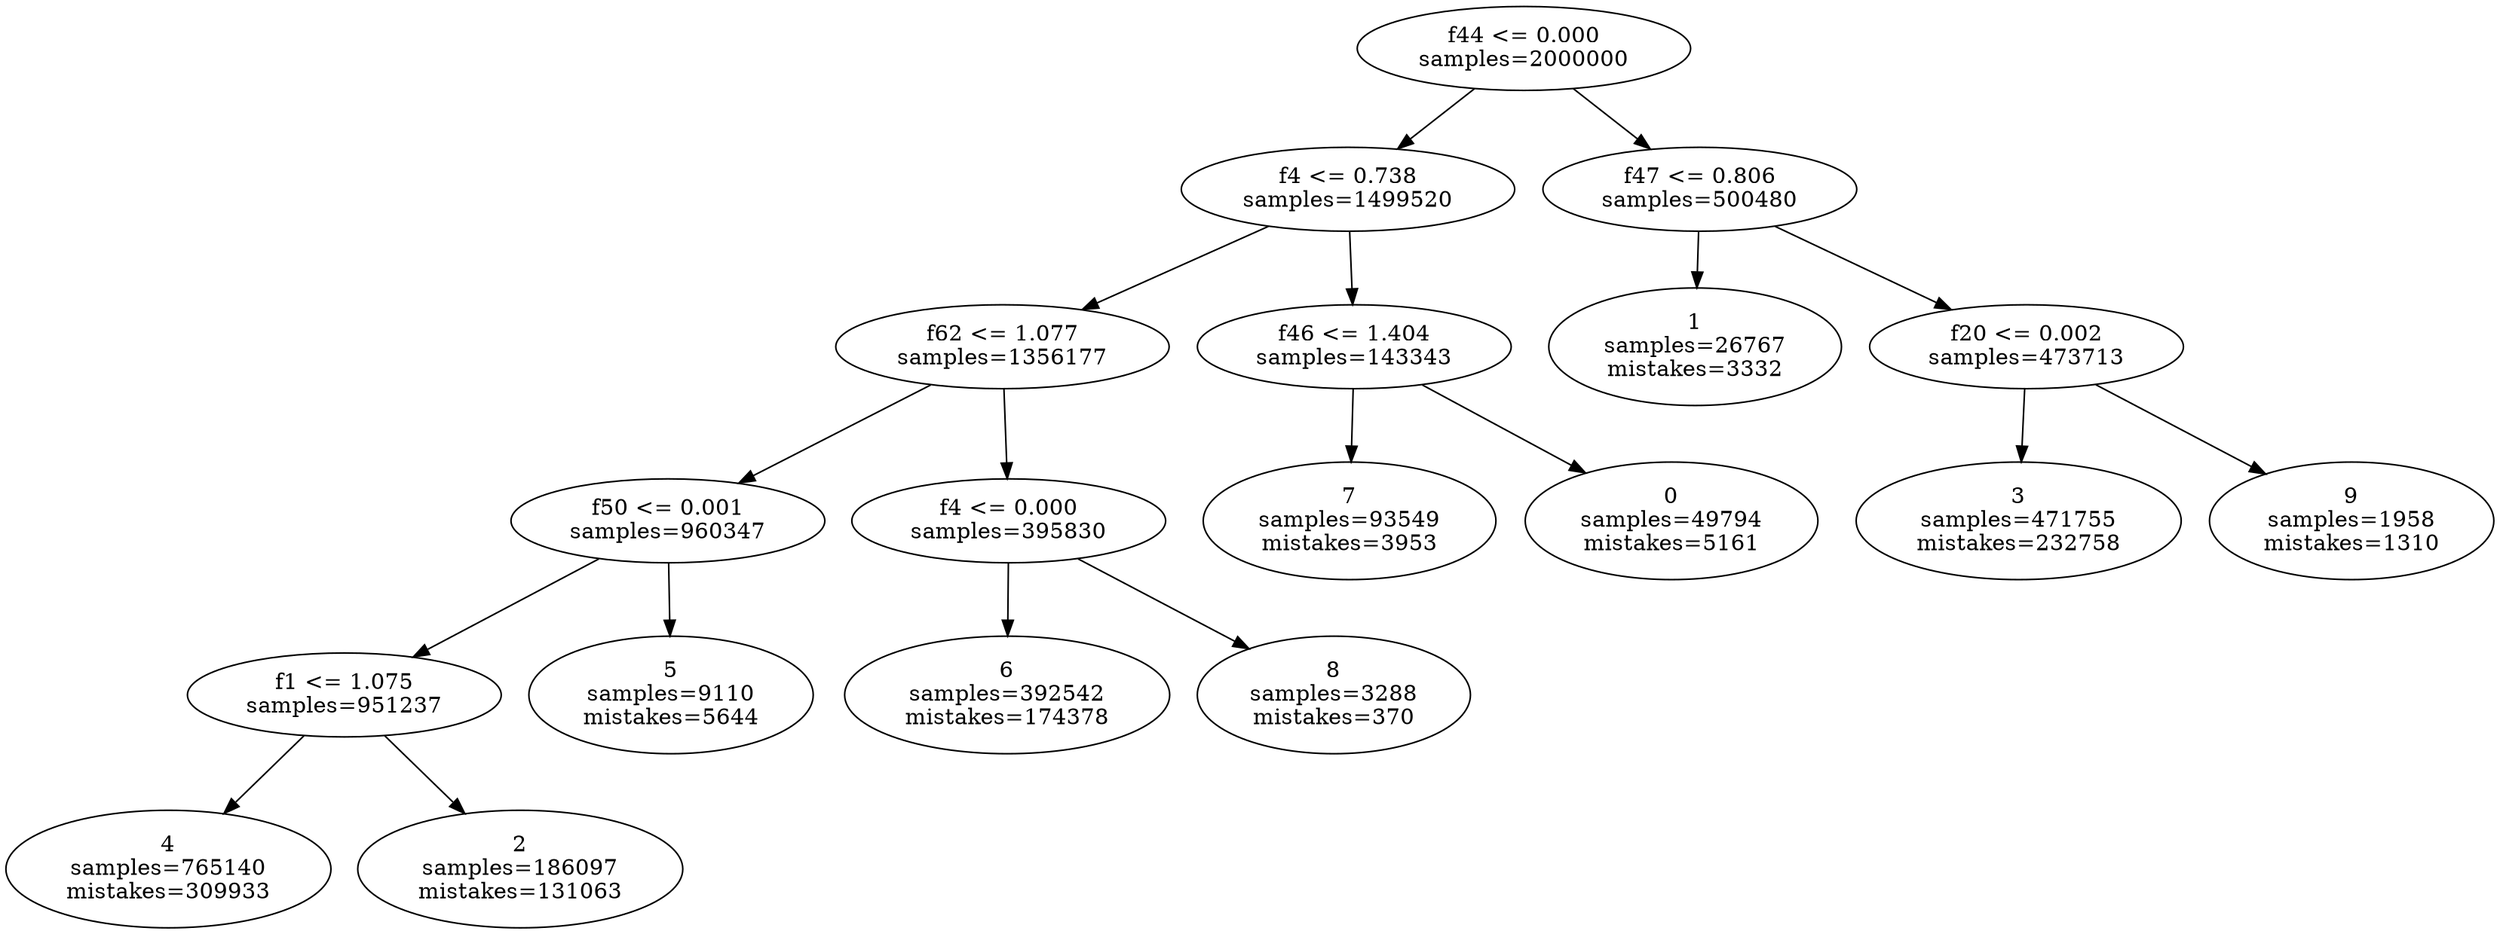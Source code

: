 digraph ClusteringTree {
n_0 [label="f44 <= 0.000
samples=\2000000"];
n_1 [label="f4 <= 0.738
samples=\1499520"];
n_2 [label="f47 <= 0.806
samples=\500480"];
n_3 [label="f62 <= 1.077
samples=\1356177"];
n_4 [label="f46 <= 1.404
samples=\143343"];
n_5 [label="1
samples=\26767
mistakes=\3332"];
n_6 [label="f20 <= 0.002
samples=\473713"];
n_7 [label="f50 <= 0.001
samples=\960347"];
n_8 [label="f4 <= 0.000
samples=\395830"];
n_9 [label="7
samples=\93549
mistakes=\3953"];
n_10 [label="0
samples=\49794
mistakes=\5161"];
n_11 [label="3
samples=\471755
mistakes=\232758"];
n_12 [label="9
samples=\1958
mistakes=\1310"];
n_13 [label="f1 <= 1.075
samples=\951237"];
n_14 [label="5
samples=\9110
mistakes=\5644"];
n_15 [label="6
samples=\392542
mistakes=\174378"];
n_16 [label="8
samples=\3288
mistakes=\370"];
n_17 [label="4
samples=\765140
mistakes=\309933"];
n_18 [label="2
samples=\186097
mistakes=\131063"];
n_0 -> n_1;
n_0 -> n_2;
n_1 -> n_3;
n_1 -> n_4;
n_2 -> n_5;
n_2 -> n_6;
n_3 -> n_7;
n_3 -> n_8;
n_4 -> n_9;
n_4 -> n_10;
n_6 -> n_11;
n_6 -> n_12;
n_7 -> n_13;
n_7 -> n_14;
n_8 -> n_15;
n_8 -> n_16;
n_13 -> n_17;
n_13 -> n_18;
}

